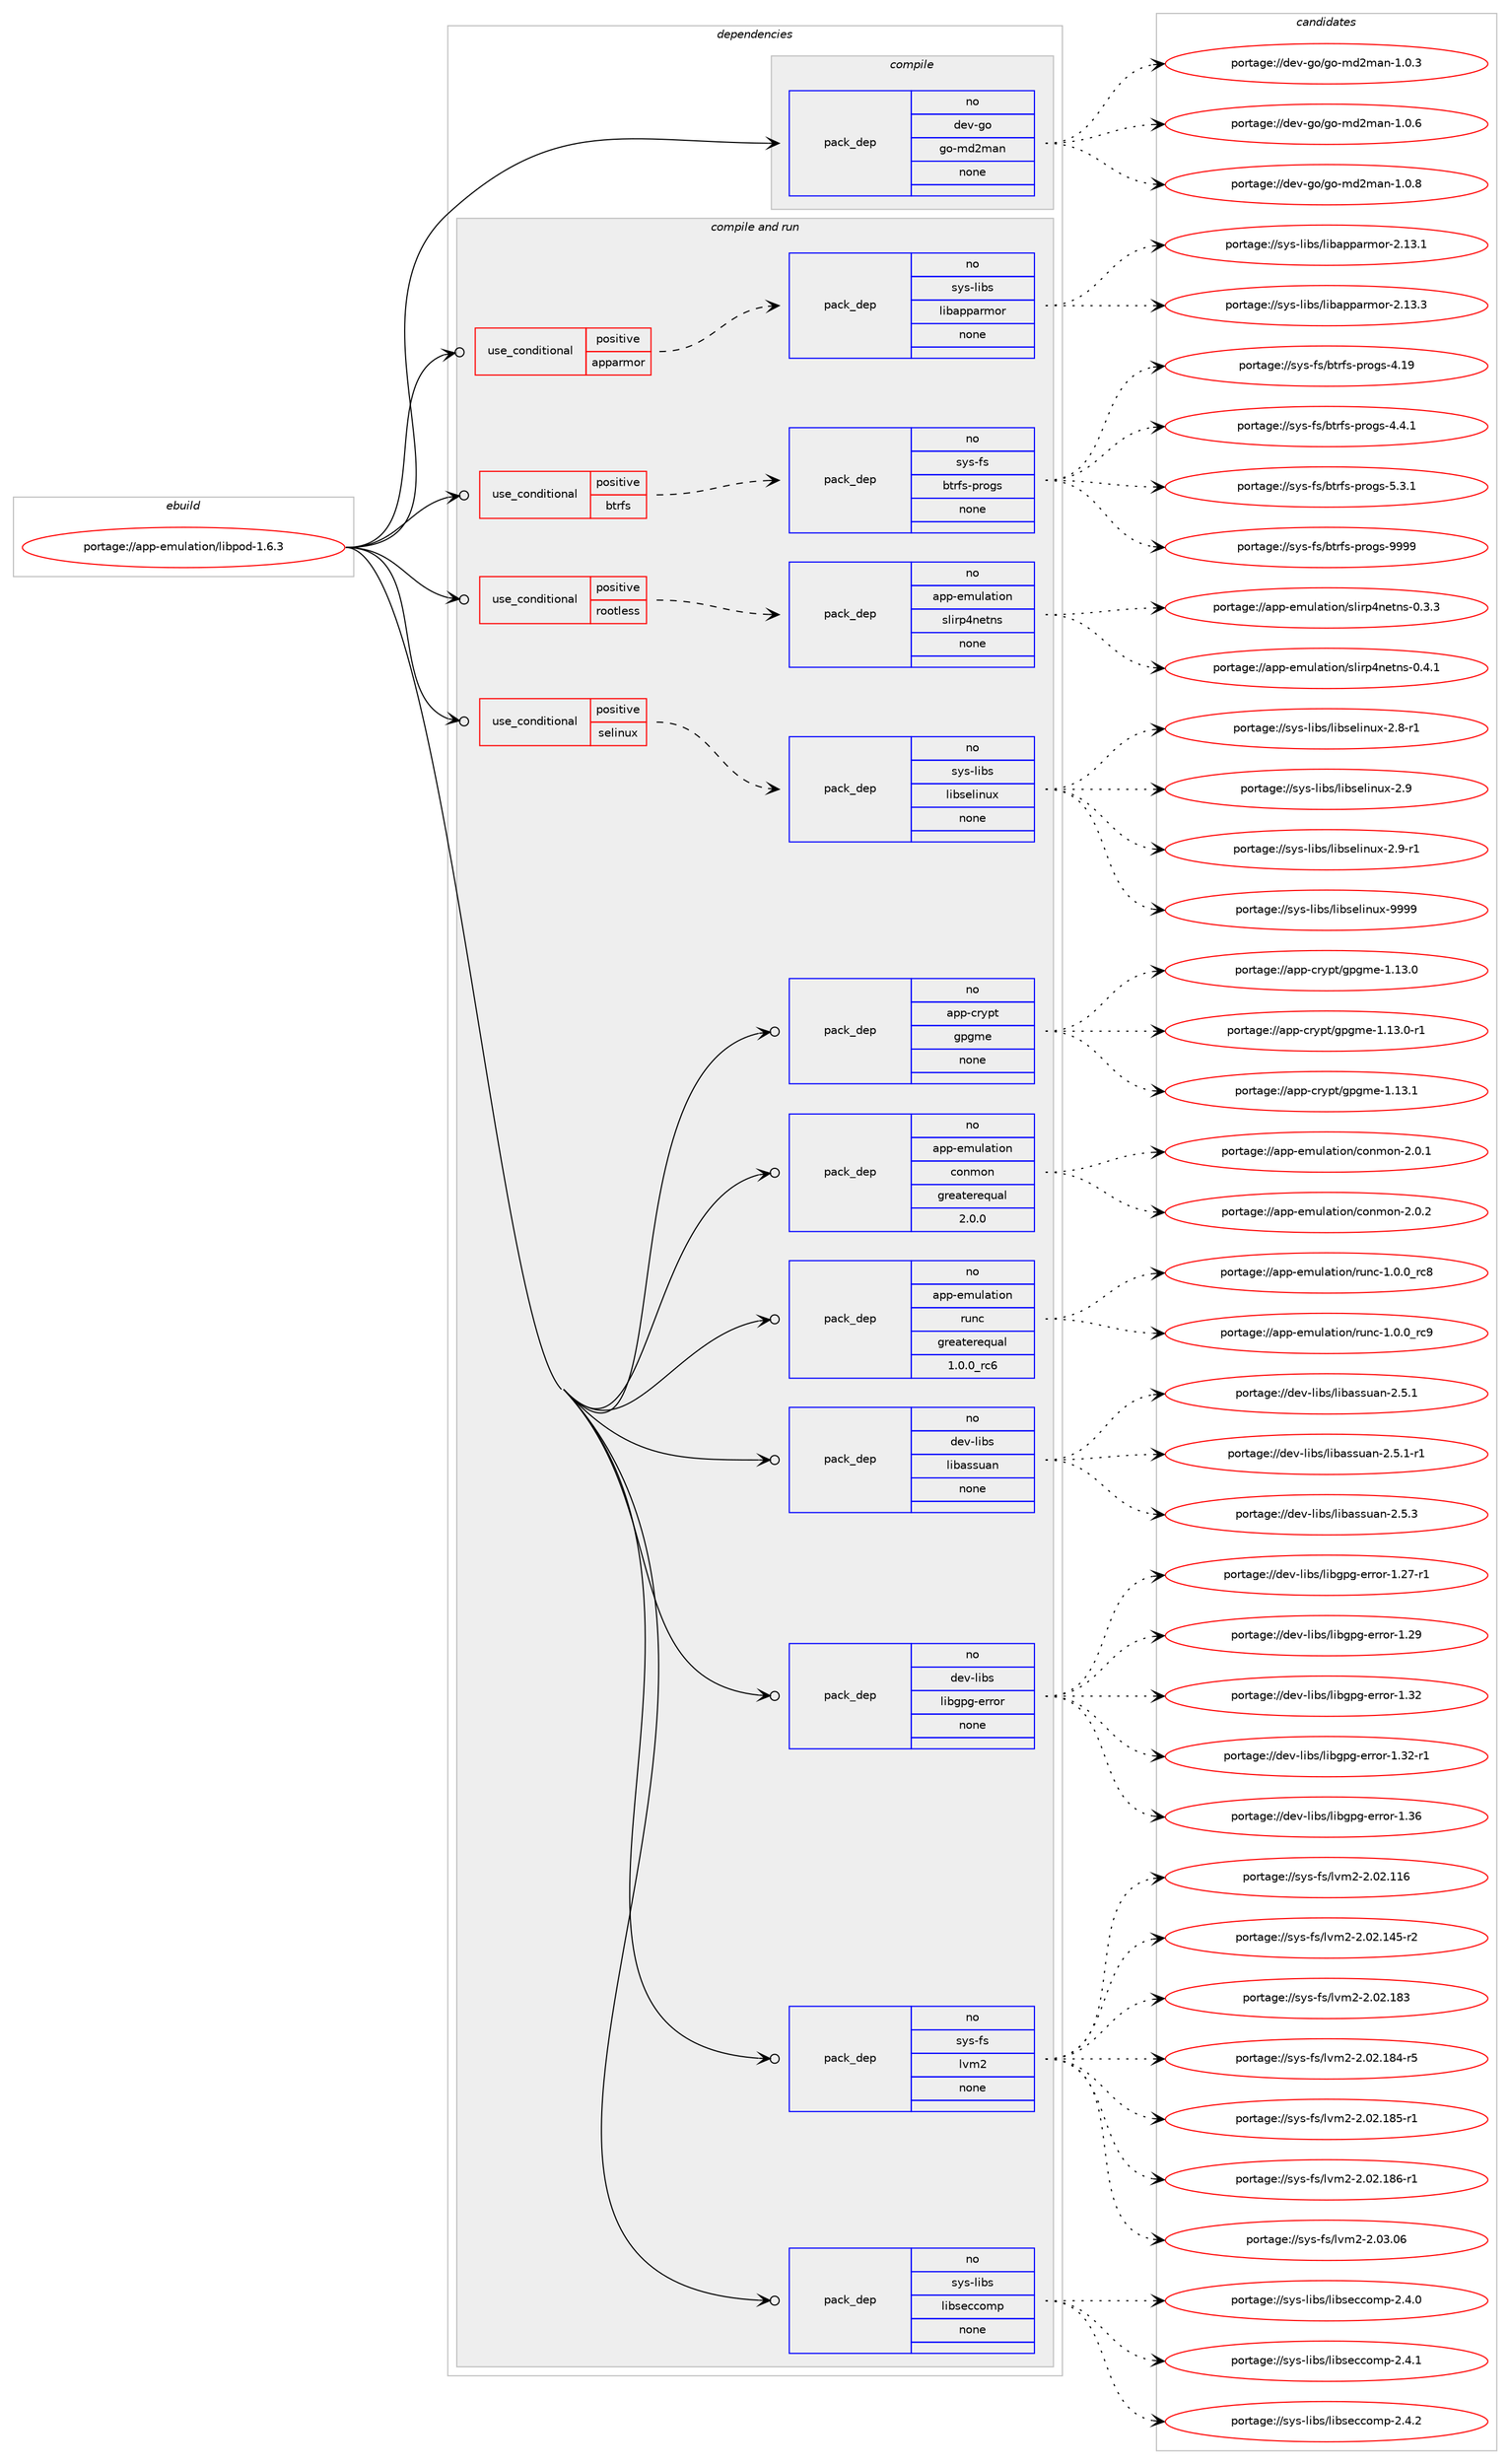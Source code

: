 digraph prolog {

# *************
# Graph options
# *************

newrank=true;
concentrate=true;
compound=true;
graph [rankdir=LR,fontname=Helvetica,fontsize=10,ranksep=1.5];#, ranksep=2.5, nodesep=0.2];
edge  [arrowhead=vee];
node  [fontname=Helvetica,fontsize=10];

# **********
# The ebuild
# **********

subgraph cluster_leftcol {
color=gray;
rank=same;
label=<<i>ebuild</i>>;
id [label="portage://app-emulation/libpod-1.6.3", color=red, width=4, href="../app-emulation/libpod-1.6.3.svg"];
}

# ****************
# The dependencies
# ****************

subgraph cluster_midcol {
color=gray;
label=<<i>dependencies</i>>;
subgraph cluster_compile {
fillcolor="#eeeeee";
style=filled;
label=<<i>compile</i>>;
subgraph pack16537 {
dependency22164 [label=<<TABLE BORDER="0" CELLBORDER="1" CELLSPACING="0" CELLPADDING="4" WIDTH="220"><TR><TD ROWSPAN="6" CELLPADDING="30">pack_dep</TD></TR><TR><TD WIDTH="110">no</TD></TR><TR><TD>dev-go</TD></TR><TR><TD>go-md2man</TD></TR><TR><TD>none</TD></TR><TR><TD></TD></TR></TABLE>>, shape=none, color=blue];
}
id:e -> dependency22164:w [weight=20,style="solid",arrowhead="vee"];
}
subgraph cluster_compileandrun {
fillcolor="#eeeeee";
style=filled;
label=<<i>compile and run</i>>;
subgraph cond5261 {
dependency22165 [label=<<TABLE BORDER="0" CELLBORDER="1" CELLSPACING="0" CELLPADDING="4"><TR><TD ROWSPAN="3" CELLPADDING="10">use_conditional</TD></TR><TR><TD>positive</TD></TR><TR><TD>apparmor</TD></TR></TABLE>>, shape=none, color=red];
subgraph pack16538 {
dependency22166 [label=<<TABLE BORDER="0" CELLBORDER="1" CELLSPACING="0" CELLPADDING="4" WIDTH="220"><TR><TD ROWSPAN="6" CELLPADDING="30">pack_dep</TD></TR><TR><TD WIDTH="110">no</TD></TR><TR><TD>sys-libs</TD></TR><TR><TD>libapparmor</TD></TR><TR><TD>none</TD></TR><TR><TD></TD></TR></TABLE>>, shape=none, color=blue];
}
dependency22165:e -> dependency22166:w [weight=20,style="dashed",arrowhead="vee"];
}
id:e -> dependency22165:w [weight=20,style="solid",arrowhead="odotvee"];
subgraph cond5262 {
dependency22167 [label=<<TABLE BORDER="0" CELLBORDER="1" CELLSPACING="0" CELLPADDING="4"><TR><TD ROWSPAN="3" CELLPADDING="10">use_conditional</TD></TR><TR><TD>positive</TD></TR><TR><TD>btrfs</TD></TR></TABLE>>, shape=none, color=red];
subgraph pack16539 {
dependency22168 [label=<<TABLE BORDER="0" CELLBORDER="1" CELLSPACING="0" CELLPADDING="4" WIDTH="220"><TR><TD ROWSPAN="6" CELLPADDING="30">pack_dep</TD></TR><TR><TD WIDTH="110">no</TD></TR><TR><TD>sys-fs</TD></TR><TR><TD>btrfs-progs</TD></TR><TR><TD>none</TD></TR><TR><TD></TD></TR></TABLE>>, shape=none, color=blue];
}
dependency22167:e -> dependency22168:w [weight=20,style="dashed",arrowhead="vee"];
}
id:e -> dependency22167:w [weight=20,style="solid",arrowhead="odotvee"];
subgraph cond5263 {
dependency22169 [label=<<TABLE BORDER="0" CELLBORDER="1" CELLSPACING="0" CELLPADDING="4"><TR><TD ROWSPAN="3" CELLPADDING="10">use_conditional</TD></TR><TR><TD>positive</TD></TR><TR><TD>rootless</TD></TR></TABLE>>, shape=none, color=red];
subgraph pack16540 {
dependency22170 [label=<<TABLE BORDER="0" CELLBORDER="1" CELLSPACING="0" CELLPADDING="4" WIDTH="220"><TR><TD ROWSPAN="6" CELLPADDING="30">pack_dep</TD></TR><TR><TD WIDTH="110">no</TD></TR><TR><TD>app-emulation</TD></TR><TR><TD>slirp4netns</TD></TR><TR><TD>none</TD></TR><TR><TD></TD></TR></TABLE>>, shape=none, color=blue];
}
dependency22169:e -> dependency22170:w [weight=20,style="dashed",arrowhead="vee"];
}
id:e -> dependency22169:w [weight=20,style="solid",arrowhead="odotvee"];
subgraph cond5264 {
dependency22171 [label=<<TABLE BORDER="0" CELLBORDER="1" CELLSPACING="0" CELLPADDING="4"><TR><TD ROWSPAN="3" CELLPADDING="10">use_conditional</TD></TR><TR><TD>positive</TD></TR><TR><TD>selinux</TD></TR></TABLE>>, shape=none, color=red];
subgraph pack16541 {
dependency22172 [label=<<TABLE BORDER="0" CELLBORDER="1" CELLSPACING="0" CELLPADDING="4" WIDTH="220"><TR><TD ROWSPAN="6" CELLPADDING="30">pack_dep</TD></TR><TR><TD WIDTH="110">no</TD></TR><TR><TD>sys-libs</TD></TR><TR><TD>libselinux</TD></TR><TR><TD>none</TD></TR><TR><TD></TD></TR></TABLE>>, shape=none, color=blue];
}
dependency22171:e -> dependency22172:w [weight=20,style="dashed",arrowhead="vee"];
}
id:e -> dependency22171:w [weight=20,style="solid",arrowhead="odotvee"];
subgraph pack16542 {
dependency22173 [label=<<TABLE BORDER="0" CELLBORDER="1" CELLSPACING="0" CELLPADDING="4" WIDTH="220"><TR><TD ROWSPAN="6" CELLPADDING="30">pack_dep</TD></TR><TR><TD WIDTH="110">no</TD></TR><TR><TD>app-crypt</TD></TR><TR><TD>gpgme</TD></TR><TR><TD>none</TD></TR><TR><TD></TD></TR></TABLE>>, shape=none, color=blue];
}
id:e -> dependency22173:w [weight=20,style="solid",arrowhead="odotvee"];
subgraph pack16543 {
dependency22174 [label=<<TABLE BORDER="0" CELLBORDER="1" CELLSPACING="0" CELLPADDING="4" WIDTH="220"><TR><TD ROWSPAN="6" CELLPADDING="30">pack_dep</TD></TR><TR><TD WIDTH="110">no</TD></TR><TR><TD>app-emulation</TD></TR><TR><TD>conmon</TD></TR><TR><TD>greaterequal</TD></TR><TR><TD>2.0.0</TD></TR></TABLE>>, shape=none, color=blue];
}
id:e -> dependency22174:w [weight=20,style="solid",arrowhead="odotvee"];
subgraph pack16544 {
dependency22175 [label=<<TABLE BORDER="0" CELLBORDER="1" CELLSPACING="0" CELLPADDING="4" WIDTH="220"><TR><TD ROWSPAN="6" CELLPADDING="30">pack_dep</TD></TR><TR><TD WIDTH="110">no</TD></TR><TR><TD>app-emulation</TD></TR><TR><TD>runc</TD></TR><TR><TD>greaterequal</TD></TR><TR><TD>1.0.0_rc6</TD></TR></TABLE>>, shape=none, color=blue];
}
id:e -> dependency22175:w [weight=20,style="solid",arrowhead="odotvee"];
subgraph pack16545 {
dependency22176 [label=<<TABLE BORDER="0" CELLBORDER="1" CELLSPACING="0" CELLPADDING="4" WIDTH="220"><TR><TD ROWSPAN="6" CELLPADDING="30">pack_dep</TD></TR><TR><TD WIDTH="110">no</TD></TR><TR><TD>dev-libs</TD></TR><TR><TD>libassuan</TD></TR><TR><TD>none</TD></TR><TR><TD></TD></TR></TABLE>>, shape=none, color=blue];
}
id:e -> dependency22176:w [weight=20,style="solid",arrowhead="odotvee"];
subgraph pack16546 {
dependency22177 [label=<<TABLE BORDER="0" CELLBORDER="1" CELLSPACING="0" CELLPADDING="4" WIDTH="220"><TR><TD ROWSPAN="6" CELLPADDING="30">pack_dep</TD></TR><TR><TD WIDTH="110">no</TD></TR><TR><TD>dev-libs</TD></TR><TR><TD>libgpg-error</TD></TR><TR><TD>none</TD></TR><TR><TD></TD></TR></TABLE>>, shape=none, color=blue];
}
id:e -> dependency22177:w [weight=20,style="solid",arrowhead="odotvee"];
subgraph pack16547 {
dependency22178 [label=<<TABLE BORDER="0" CELLBORDER="1" CELLSPACING="0" CELLPADDING="4" WIDTH="220"><TR><TD ROWSPAN="6" CELLPADDING="30">pack_dep</TD></TR><TR><TD WIDTH="110">no</TD></TR><TR><TD>sys-fs</TD></TR><TR><TD>lvm2</TD></TR><TR><TD>none</TD></TR><TR><TD></TD></TR></TABLE>>, shape=none, color=blue];
}
id:e -> dependency22178:w [weight=20,style="solid",arrowhead="odotvee"];
subgraph pack16548 {
dependency22179 [label=<<TABLE BORDER="0" CELLBORDER="1" CELLSPACING="0" CELLPADDING="4" WIDTH="220"><TR><TD ROWSPAN="6" CELLPADDING="30">pack_dep</TD></TR><TR><TD WIDTH="110">no</TD></TR><TR><TD>sys-libs</TD></TR><TR><TD>libseccomp</TD></TR><TR><TD>none</TD></TR><TR><TD></TD></TR></TABLE>>, shape=none, color=blue];
}
id:e -> dependency22179:w [weight=20,style="solid",arrowhead="odotvee"];
}
subgraph cluster_run {
fillcolor="#eeeeee";
style=filled;
label=<<i>run</i>>;
}
}

# **************
# The candidates
# **************

subgraph cluster_choices {
rank=same;
color=gray;
label=<<i>candidates</i>>;

subgraph choice16537 {
color=black;
nodesep=1;
choiceportage1001011184510311147103111451091005010997110454946484651 [label="portage://dev-go/go-md2man-1.0.3", color=red, width=4,href="../dev-go/go-md2man-1.0.3.svg"];
choiceportage1001011184510311147103111451091005010997110454946484654 [label="portage://dev-go/go-md2man-1.0.6", color=red, width=4,href="../dev-go/go-md2man-1.0.6.svg"];
choiceportage1001011184510311147103111451091005010997110454946484656 [label="portage://dev-go/go-md2man-1.0.8", color=red, width=4,href="../dev-go/go-md2man-1.0.8.svg"];
dependency22164:e -> choiceportage1001011184510311147103111451091005010997110454946484651:w [style=dotted,weight="100"];
dependency22164:e -> choiceportage1001011184510311147103111451091005010997110454946484654:w [style=dotted,weight="100"];
dependency22164:e -> choiceportage1001011184510311147103111451091005010997110454946484656:w [style=dotted,weight="100"];
}
subgraph choice16538 {
color=black;
nodesep=1;
choiceportage11512111545108105981154710810598971121129711410911111445504649514649 [label="portage://sys-libs/libapparmor-2.13.1", color=red, width=4,href="../sys-libs/libapparmor-2.13.1.svg"];
choiceportage11512111545108105981154710810598971121129711410911111445504649514651 [label="portage://sys-libs/libapparmor-2.13.3", color=red, width=4,href="../sys-libs/libapparmor-2.13.3.svg"];
dependency22166:e -> choiceportage11512111545108105981154710810598971121129711410911111445504649514649:w [style=dotted,weight="100"];
dependency22166:e -> choiceportage11512111545108105981154710810598971121129711410911111445504649514651:w [style=dotted,weight="100"];
}
subgraph choice16539 {
color=black;
nodesep=1;
choiceportage115121115451021154798116114102115451121141111031154552464957 [label="portage://sys-fs/btrfs-progs-4.19", color=red, width=4,href="../sys-fs/btrfs-progs-4.19.svg"];
choiceportage11512111545102115479811611410211545112114111103115455246524649 [label="portage://sys-fs/btrfs-progs-4.4.1", color=red, width=4,href="../sys-fs/btrfs-progs-4.4.1.svg"];
choiceportage11512111545102115479811611410211545112114111103115455346514649 [label="portage://sys-fs/btrfs-progs-5.3.1", color=red, width=4,href="../sys-fs/btrfs-progs-5.3.1.svg"];
choiceportage115121115451021154798116114102115451121141111031154557575757 [label="portage://sys-fs/btrfs-progs-9999", color=red, width=4,href="../sys-fs/btrfs-progs-9999.svg"];
dependency22168:e -> choiceportage115121115451021154798116114102115451121141111031154552464957:w [style=dotted,weight="100"];
dependency22168:e -> choiceportage11512111545102115479811611410211545112114111103115455246524649:w [style=dotted,weight="100"];
dependency22168:e -> choiceportage11512111545102115479811611410211545112114111103115455346514649:w [style=dotted,weight="100"];
dependency22168:e -> choiceportage115121115451021154798116114102115451121141111031154557575757:w [style=dotted,weight="100"];
}
subgraph choice16540 {
color=black;
nodesep=1;
choiceportage9711211245101109117108971161051111104711510810511411252110101116110115454846514651 [label="portage://app-emulation/slirp4netns-0.3.3", color=red, width=4,href="../app-emulation/slirp4netns-0.3.3.svg"];
choiceportage9711211245101109117108971161051111104711510810511411252110101116110115454846524649 [label="portage://app-emulation/slirp4netns-0.4.1", color=red, width=4,href="../app-emulation/slirp4netns-0.4.1.svg"];
dependency22170:e -> choiceportage9711211245101109117108971161051111104711510810511411252110101116110115454846514651:w [style=dotted,weight="100"];
dependency22170:e -> choiceportage9711211245101109117108971161051111104711510810511411252110101116110115454846524649:w [style=dotted,weight="100"];
}
subgraph choice16541 {
color=black;
nodesep=1;
choiceportage11512111545108105981154710810598115101108105110117120455046564511449 [label="portage://sys-libs/libselinux-2.8-r1", color=red, width=4,href="../sys-libs/libselinux-2.8-r1.svg"];
choiceportage1151211154510810598115471081059811510110810511011712045504657 [label="portage://sys-libs/libselinux-2.9", color=red, width=4,href="../sys-libs/libselinux-2.9.svg"];
choiceportage11512111545108105981154710810598115101108105110117120455046574511449 [label="portage://sys-libs/libselinux-2.9-r1", color=red, width=4,href="../sys-libs/libselinux-2.9-r1.svg"];
choiceportage115121115451081059811547108105981151011081051101171204557575757 [label="portage://sys-libs/libselinux-9999", color=red, width=4,href="../sys-libs/libselinux-9999.svg"];
dependency22172:e -> choiceportage11512111545108105981154710810598115101108105110117120455046564511449:w [style=dotted,weight="100"];
dependency22172:e -> choiceportage1151211154510810598115471081059811510110810511011712045504657:w [style=dotted,weight="100"];
dependency22172:e -> choiceportage11512111545108105981154710810598115101108105110117120455046574511449:w [style=dotted,weight="100"];
dependency22172:e -> choiceportage115121115451081059811547108105981151011081051101171204557575757:w [style=dotted,weight="100"];
}
subgraph choice16542 {
color=black;
nodesep=1;
choiceportage9711211245991141211121164710311210310910145494649514648 [label="portage://app-crypt/gpgme-1.13.0", color=red, width=4,href="../app-crypt/gpgme-1.13.0.svg"];
choiceportage97112112459911412111211647103112103109101454946495146484511449 [label="portage://app-crypt/gpgme-1.13.0-r1", color=red, width=4,href="../app-crypt/gpgme-1.13.0-r1.svg"];
choiceportage9711211245991141211121164710311210310910145494649514649 [label="portage://app-crypt/gpgme-1.13.1", color=red, width=4,href="../app-crypt/gpgme-1.13.1.svg"];
dependency22173:e -> choiceportage9711211245991141211121164710311210310910145494649514648:w [style=dotted,weight="100"];
dependency22173:e -> choiceportage97112112459911412111211647103112103109101454946495146484511449:w [style=dotted,weight="100"];
dependency22173:e -> choiceportage9711211245991141211121164710311210310910145494649514649:w [style=dotted,weight="100"];
}
subgraph choice16543 {
color=black;
nodesep=1;
choiceportage9711211245101109117108971161051111104799111110109111110455046484649 [label="portage://app-emulation/conmon-2.0.1", color=red, width=4,href="../app-emulation/conmon-2.0.1.svg"];
choiceportage9711211245101109117108971161051111104799111110109111110455046484650 [label="portage://app-emulation/conmon-2.0.2", color=red, width=4,href="../app-emulation/conmon-2.0.2.svg"];
dependency22174:e -> choiceportage9711211245101109117108971161051111104799111110109111110455046484649:w [style=dotted,weight="100"];
dependency22174:e -> choiceportage9711211245101109117108971161051111104799111110109111110455046484650:w [style=dotted,weight="100"];
}
subgraph choice16544 {
color=black;
nodesep=1;
choiceportage9711211245101109117108971161051111104711411711099454946484648951149956 [label="portage://app-emulation/runc-1.0.0_rc8", color=red, width=4,href="../app-emulation/runc-1.0.0_rc8.svg"];
choiceportage9711211245101109117108971161051111104711411711099454946484648951149957 [label="portage://app-emulation/runc-1.0.0_rc9", color=red, width=4,href="../app-emulation/runc-1.0.0_rc9.svg"];
dependency22175:e -> choiceportage9711211245101109117108971161051111104711411711099454946484648951149956:w [style=dotted,weight="100"];
dependency22175:e -> choiceportage9711211245101109117108971161051111104711411711099454946484648951149957:w [style=dotted,weight="100"];
}
subgraph choice16545 {
color=black;
nodesep=1;
choiceportage100101118451081059811547108105989711511511797110455046534649 [label="portage://dev-libs/libassuan-2.5.1", color=red, width=4,href="../dev-libs/libassuan-2.5.1.svg"];
choiceportage1001011184510810598115471081059897115115117971104550465346494511449 [label="portage://dev-libs/libassuan-2.5.1-r1", color=red, width=4,href="../dev-libs/libassuan-2.5.1-r1.svg"];
choiceportage100101118451081059811547108105989711511511797110455046534651 [label="portage://dev-libs/libassuan-2.5.3", color=red, width=4,href="../dev-libs/libassuan-2.5.3.svg"];
dependency22176:e -> choiceportage100101118451081059811547108105989711511511797110455046534649:w [style=dotted,weight="100"];
dependency22176:e -> choiceportage1001011184510810598115471081059897115115117971104550465346494511449:w [style=dotted,weight="100"];
dependency22176:e -> choiceportage100101118451081059811547108105989711511511797110455046534651:w [style=dotted,weight="100"];
}
subgraph choice16546 {
color=black;
nodesep=1;
choiceportage100101118451081059811547108105981031121034510111411411111445494650554511449 [label="portage://dev-libs/libgpg-error-1.27-r1", color=red, width=4,href="../dev-libs/libgpg-error-1.27-r1.svg"];
choiceportage10010111845108105981154710810598103112103451011141141111144549465057 [label="portage://dev-libs/libgpg-error-1.29", color=red, width=4,href="../dev-libs/libgpg-error-1.29.svg"];
choiceportage10010111845108105981154710810598103112103451011141141111144549465150 [label="portage://dev-libs/libgpg-error-1.32", color=red, width=4,href="../dev-libs/libgpg-error-1.32.svg"];
choiceportage100101118451081059811547108105981031121034510111411411111445494651504511449 [label="portage://dev-libs/libgpg-error-1.32-r1", color=red, width=4,href="../dev-libs/libgpg-error-1.32-r1.svg"];
choiceportage10010111845108105981154710810598103112103451011141141111144549465154 [label="portage://dev-libs/libgpg-error-1.36", color=red, width=4,href="../dev-libs/libgpg-error-1.36.svg"];
dependency22177:e -> choiceportage100101118451081059811547108105981031121034510111411411111445494650554511449:w [style=dotted,weight="100"];
dependency22177:e -> choiceportage10010111845108105981154710810598103112103451011141141111144549465057:w [style=dotted,weight="100"];
dependency22177:e -> choiceportage10010111845108105981154710810598103112103451011141141111144549465150:w [style=dotted,weight="100"];
dependency22177:e -> choiceportage100101118451081059811547108105981031121034510111411411111445494651504511449:w [style=dotted,weight="100"];
dependency22177:e -> choiceportage10010111845108105981154710810598103112103451011141141111144549465154:w [style=dotted,weight="100"];
}
subgraph choice16547 {
color=black;
nodesep=1;
choiceportage115121115451021154710811810950455046485046494954 [label="portage://sys-fs/lvm2-2.02.116", color=red, width=4,href="../sys-fs/lvm2-2.02.116.svg"];
choiceportage1151211154510211547108118109504550464850464952534511450 [label="portage://sys-fs/lvm2-2.02.145-r2", color=red, width=4,href="../sys-fs/lvm2-2.02.145-r2.svg"];
choiceportage115121115451021154710811810950455046485046495651 [label="portage://sys-fs/lvm2-2.02.183", color=red, width=4,href="../sys-fs/lvm2-2.02.183.svg"];
choiceportage1151211154510211547108118109504550464850464956524511453 [label="portage://sys-fs/lvm2-2.02.184-r5", color=red, width=4,href="../sys-fs/lvm2-2.02.184-r5.svg"];
choiceportage1151211154510211547108118109504550464850464956534511449 [label="portage://sys-fs/lvm2-2.02.185-r1", color=red, width=4,href="../sys-fs/lvm2-2.02.185-r1.svg"];
choiceportage1151211154510211547108118109504550464850464956544511449 [label="portage://sys-fs/lvm2-2.02.186-r1", color=red, width=4,href="../sys-fs/lvm2-2.02.186-r1.svg"];
choiceportage1151211154510211547108118109504550464851464854 [label="portage://sys-fs/lvm2-2.03.06", color=red, width=4,href="../sys-fs/lvm2-2.03.06.svg"];
dependency22178:e -> choiceportage115121115451021154710811810950455046485046494954:w [style=dotted,weight="100"];
dependency22178:e -> choiceportage1151211154510211547108118109504550464850464952534511450:w [style=dotted,weight="100"];
dependency22178:e -> choiceportage115121115451021154710811810950455046485046495651:w [style=dotted,weight="100"];
dependency22178:e -> choiceportage1151211154510211547108118109504550464850464956524511453:w [style=dotted,weight="100"];
dependency22178:e -> choiceportage1151211154510211547108118109504550464850464956534511449:w [style=dotted,weight="100"];
dependency22178:e -> choiceportage1151211154510211547108118109504550464850464956544511449:w [style=dotted,weight="100"];
dependency22178:e -> choiceportage1151211154510211547108118109504550464851464854:w [style=dotted,weight="100"];
}
subgraph choice16548 {
color=black;
nodesep=1;
choiceportage115121115451081059811547108105981151019999111109112455046524648 [label="portage://sys-libs/libseccomp-2.4.0", color=red, width=4,href="../sys-libs/libseccomp-2.4.0.svg"];
choiceportage115121115451081059811547108105981151019999111109112455046524649 [label="portage://sys-libs/libseccomp-2.4.1", color=red, width=4,href="../sys-libs/libseccomp-2.4.1.svg"];
choiceportage115121115451081059811547108105981151019999111109112455046524650 [label="portage://sys-libs/libseccomp-2.4.2", color=red, width=4,href="../sys-libs/libseccomp-2.4.2.svg"];
dependency22179:e -> choiceportage115121115451081059811547108105981151019999111109112455046524648:w [style=dotted,weight="100"];
dependency22179:e -> choiceportage115121115451081059811547108105981151019999111109112455046524649:w [style=dotted,weight="100"];
dependency22179:e -> choiceportage115121115451081059811547108105981151019999111109112455046524650:w [style=dotted,weight="100"];
}
}

}
